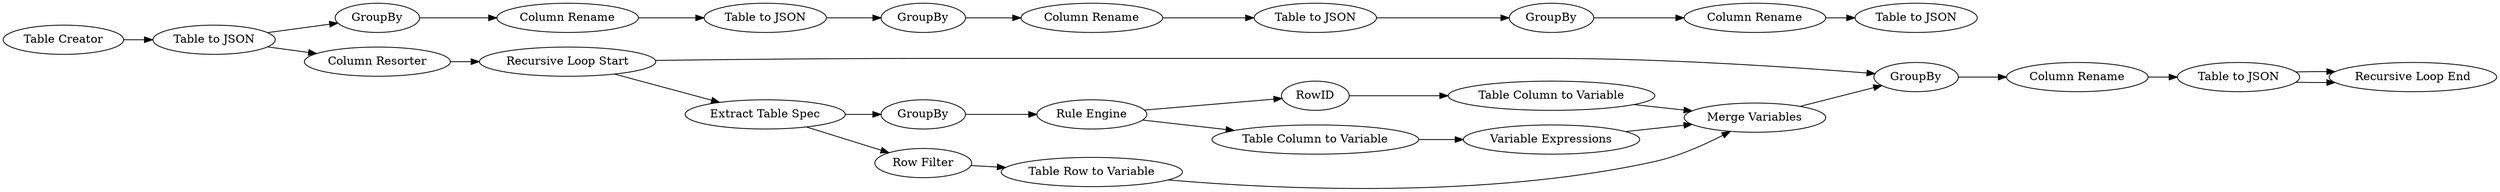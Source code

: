 digraph {
	1 [label="Table Creator"]
	5 [label="Table to JSON"]
	6 [label="Column Rename"]
	7 [label="Table to JSON"]
	8 [label=GroupBy]
	9 [label="Table to JSON"]
	10 [label=GroupBy]
	11 [label="Column Rename"]
	12 [label="Table to JSON"]
	13 [label="Column Rename"]
	14 [label=GroupBy]
	15 [label="Recursive Loop Start"]
	16 [label="Recursive Loop End"]
	17 [label="Table to JSON"]
	18 [label=GroupBy]
	19 [label="Column Rename"]
	27 [label="Column Resorter"]
	21 [label="Extract Table Spec"]
	22 [label=GroupBy]
	23 [label="Rule Engine"]
	24 [label=RowID]
	28 [label="Row Filter"]
	29 [label="Table Row to Variable"]
	31 [label="Table Column to Variable"]
	32 [label="Table Column to Variable"]
	33 [label="Merge Variables"]
	34 [label="Variable Expressions"]
	21 -> 22
	21 -> 28
	22 -> 23
	23 -> 32
	23 -> 24
	24 -> 31
	28 -> 29
	29 -> 33
	31 -> 33
	32 -> 34
	34 -> 33
	1 -> 5
	5 -> 8
	5 -> 27
	6 -> 7
	7 -> 10
	8 -> 6
	9 -> 14
	10 -> 11
	11 -> 9
	13 -> 12
	14 -> 13
	15 -> 18
	15 -> 21
	17 -> 16
	17 -> 16
	18 -> 19
	19 -> 17
	27 -> 15
	33 -> 18
	rankdir=LR
}
